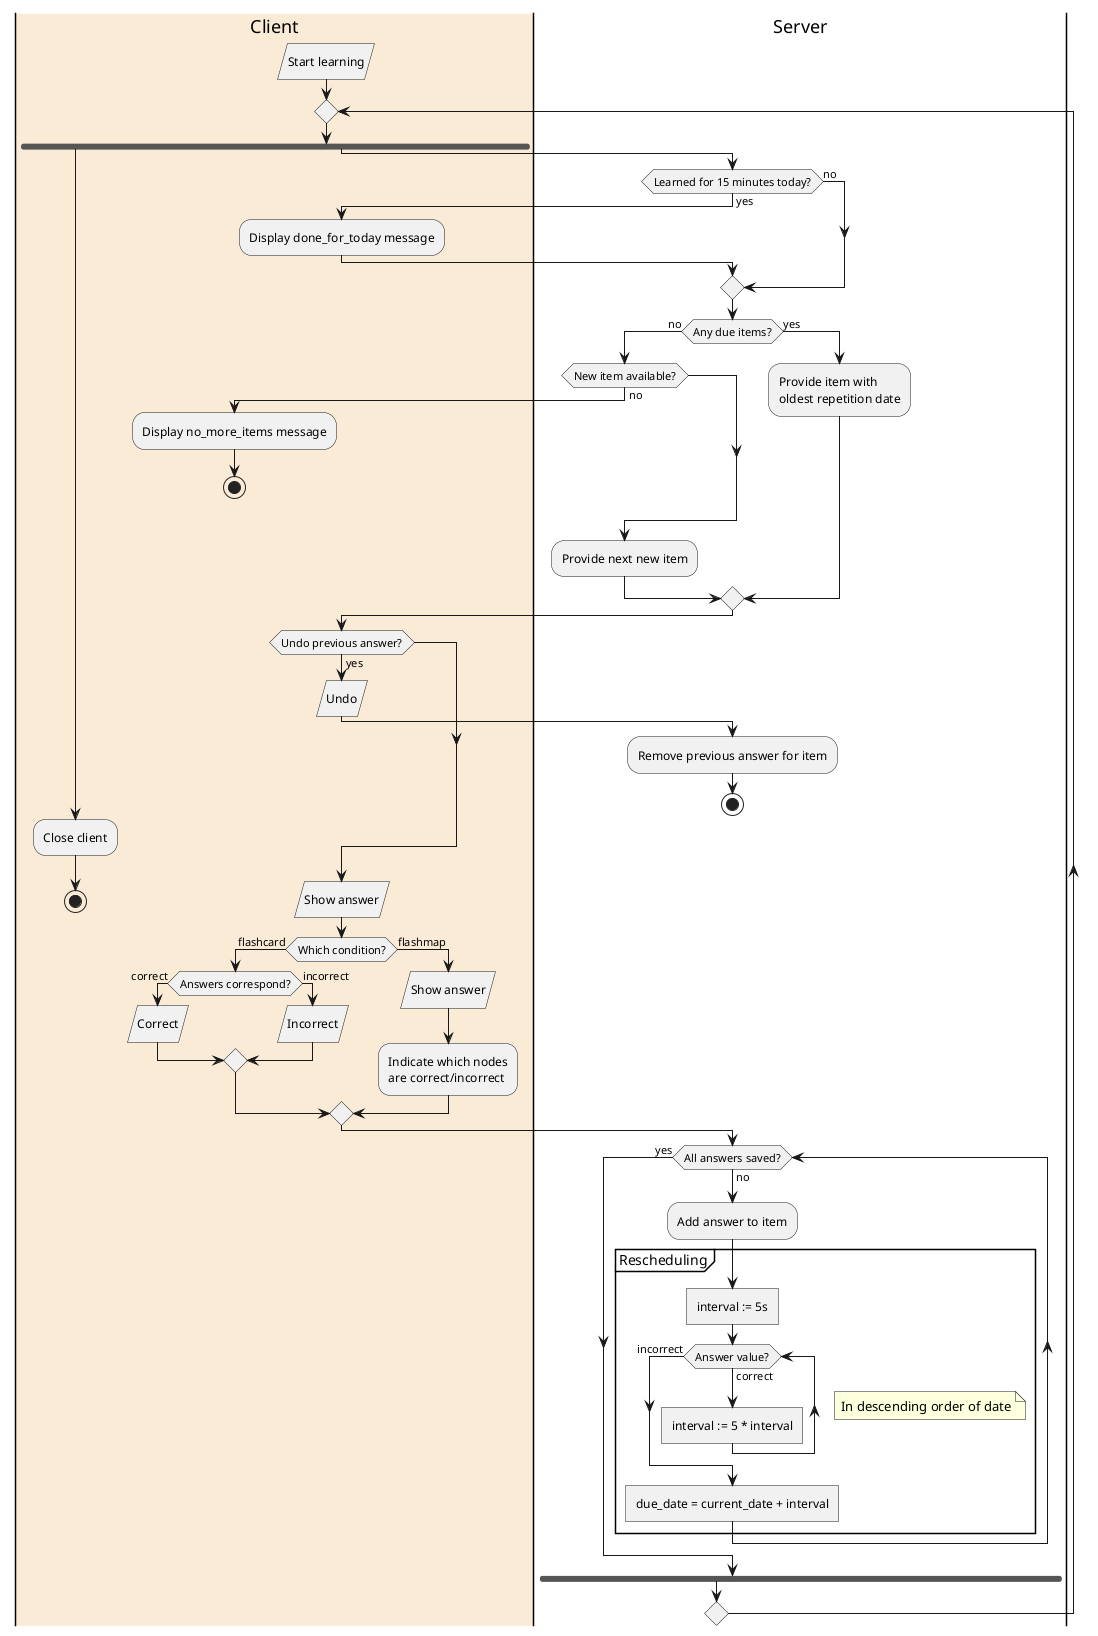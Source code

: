 @startuml
|#AntiqueWhite|Client|
:Start learning/
repeat
fork
:Close client;
stop
fork again
|Server|
if (Learned for 15 minutes today?) then (yes)
|Client|
:Display done_for_today message;
|Server|
else (no)
endif
if (Any due items?) then (no)
if (New item available?) then (no)
|Client|
:Display no_more_items message;
stop
endif
|Server|
:Provide next new item;
else (yes)
:Provide item with
oldest repetition date;
endif
|Client|
if (Undo previous answer?) then (yes)
:Undo/
|Server|
:Remove previous answer for item;
stop
endif
|Client|
:Show answer/
if (Which condition?) then (flashcard)
if (Answers correspond?) then (correct)
:Correct/
else (incorrect)
:Incorrect/
endif
else (flashmap)
:Show answer/
:Indicate which nodes
are correct/incorrect;
endif
|Server|
while (All answers saved?) is (no)
:Add answer to item;
partition Rescheduling {
:interval := 5s]
while (Answer value?) is (correct)
floating note right: In descending order of date
:interval := 5 * interval]
endwhile (incorrect)
:due_date = current_date + interval]
}
endwhile (yes)
end fork
repeat while ()
@enduml
